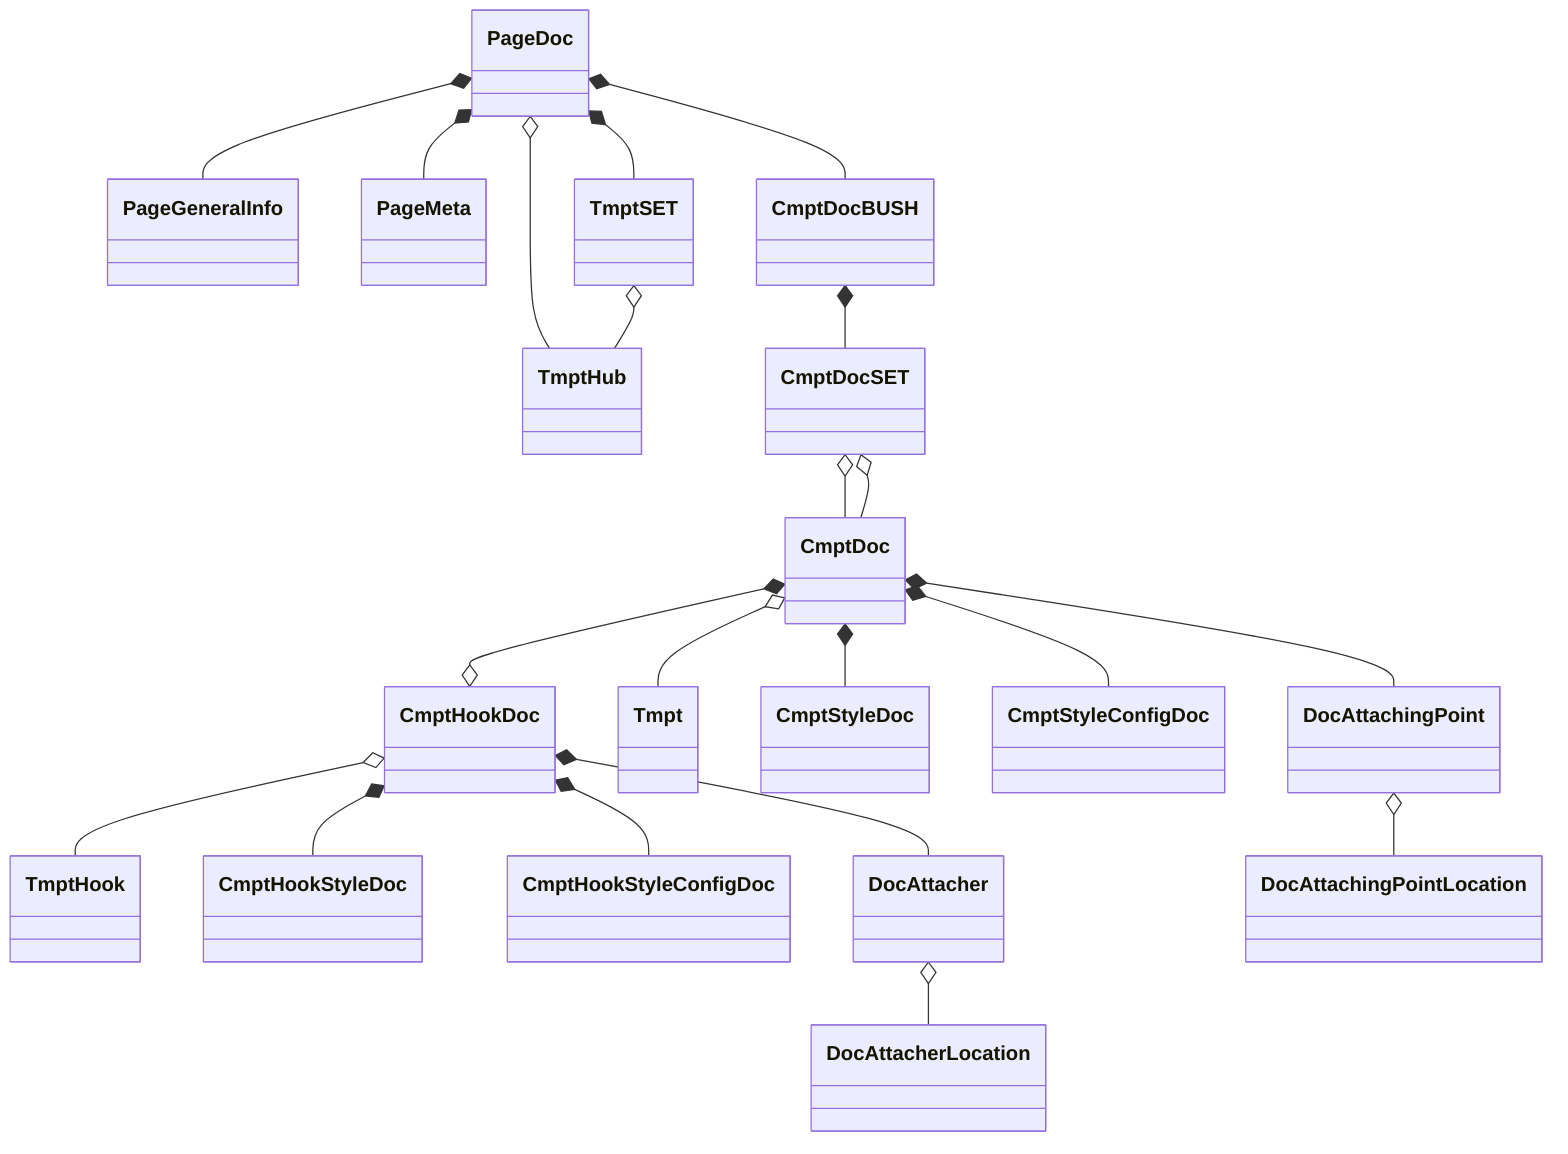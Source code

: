 classDiagram

%% PageDoc----------------------------
PageDoc *-- PageGeneralInfo
PageDoc *-- PageMeta
PageDoc o-- TmptHub
PageDoc *-- TmptSET
PageDoc *-- CmptDocBUSH


%% TmptSet----------------------------
TmptSET o-- TmptHub

%% CmptTREE------------------------
CmptDocBUSH *-- CmptDocSET

%% CmptDocSET-------------------------
CmptDocSET o-- CmptDoc
CmptDocSET o-- CmptDoc

%% CmptDoc----------------------------
CmptDoc *-- DocAttachingPoint
CmptDoc o-- Tmpt
CmptDoc *-- CmptStyleDoc
CmptDoc *-- CmptStyleConfigDoc
CmptDoc *--o CmptHookDoc

%% CmptHookDoc------------------------
Explore infopage of creator posts and our exclusives


CmptHookDoc o-- TmptHook
CmptHookDoc *-- CmptHookStyleDoc
CmptHookDoc *-- CmptHookStyleConfigDoc
CmptHookDoc *-- DocAttacher


%% DocAttachingPoint----------
DocAttachingPoint o-- DocAttachingPointLocation

%% DocAttacher-------------------------
DocAttacher o-- DocAttacherLocation